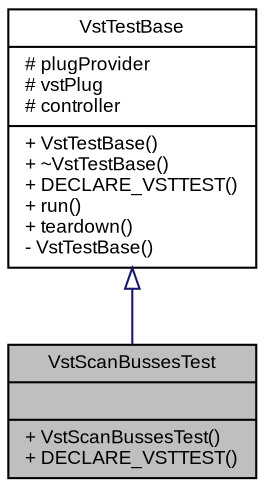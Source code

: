 digraph G
{
  bgcolor="transparent";
  edge [fontname="Arial",fontsize="9",labelfontname="Arial",labelfontsize="9"];
  node [fontname="Arial",fontsize="9",shape=record];
  Node1 [label="{VstScanBussesTest\n||+ VstScanBussesTest()\l+ DECLARE_VSTTEST()\l}",height=0.2,width=0.4,color="black", fillcolor="grey75", style="filled" fontcolor="black"];
  Node2 -> Node1 [dir=back,color="midnightblue",fontsize="9",style="solid",arrowtail="empty",fontname="Arial"];
  Node2 [label="{VstTestBase\n|# plugProvider\l# vstPlug\l# controller\l|+ VstTestBase()\l+ ~VstTestBase()\l+ DECLARE_VSTTEST()\l+ run()\l+ teardown()\l- VstTestBase()\l}",height=0.2,width=0.4,color="black",URL="$classSteinberg_1_1Vst_1_1VstTestBase.html",tooltip="Test Helper."];
}
